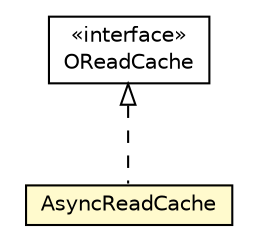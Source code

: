 #!/usr/local/bin/dot
#
# Class diagram 
# Generated by UMLGraph version R5_6-24-gf6e263 (http://www.umlgraph.org/)
#

digraph G {
	edge [fontname="Helvetica",fontsize=10,labelfontname="Helvetica",labelfontsize=10];
	node [fontname="Helvetica",fontsize=10,shape=plaintext];
	nodesep=0.25;
	ranksep=0.5;
	// com.orientechnologies.orient.core.storage.cache.OReadCache
	c791680 [label=<<table title="com.orientechnologies.orient.core.storage.cache.OReadCache" border="0" cellborder="1" cellspacing="0" cellpadding="2" port="p" href="../OReadCache.html">
		<tr><td><table border="0" cellspacing="0" cellpadding="1">
<tr><td align="center" balign="center"> &#171;interface&#187; </td></tr>
<tr><td align="center" balign="center"> OReadCache </td></tr>
		</table></td></tr>
		</table>>, URL="../OReadCache.html", fontname="Helvetica", fontcolor="black", fontsize=10.0];
	// com.orientechnologies.orient.core.storage.cache.chm.AsyncReadCache
	c791684 [label=<<table title="com.orientechnologies.orient.core.storage.cache.chm.AsyncReadCache" border="0" cellborder="1" cellspacing="0" cellpadding="2" port="p" bgcolor="lemonChiffon" href="./AsyncReadCache.html">
		<tr><td><table border="0" cellspacing="0" cellpadding="1">
<tr><td align="center" balign="center"> AsyncReadCache </td></tr>
		</table></td></tr>
		</table>>, URL="./AsyncReadCache.html", fontname="Helvetica", fontcolor="black", fontsize=10.0];
	//com.orientechnologies.orient.core.storage.cache.chm.AsyncReadCache implements com.orientechnologies.orient.core.storage.cache.OReadCache
	c791680:p -> c791684:p [dir=back,arrowtail=empty,style=dashed];
}

